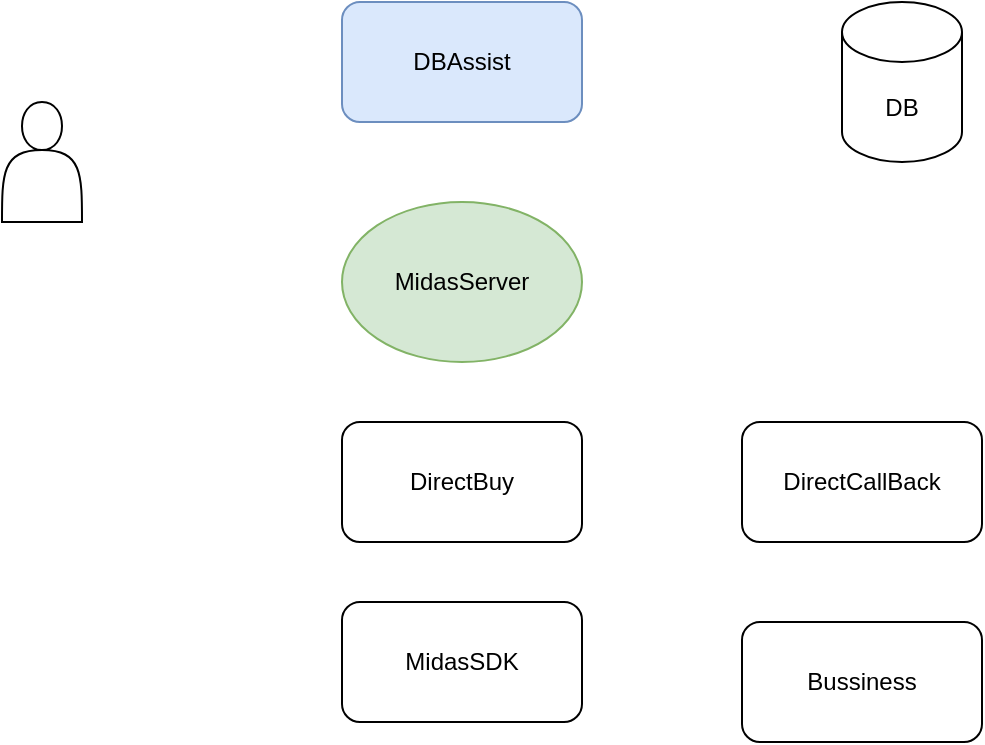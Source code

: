 <mxfile version="16.5.6" type="github"><diagram id="B5nBlv-jxWCVv9ZVLPef" name="Page-1"><mxGraphModel dx="1186" dy="714" grid="1" gridSize="10" guides="1" tooltips="1" connect="1" arrows="1" fold="1" page="1" pageScale="1" pageWidth="827" pageHeight="1169" math="0" shadow="0"><root><mxCell id="0"/><mxCell id="1" parent="0"/><mxCell id="jQZNAHkUNPAF1KKZHofR-3" value="DBAssist" style="rounded=1;whiteSpace=wrap;html=1;fillColor=#dae8fc;strokeColor=#6c8ebf;" parent="1" vertex="1"><mxGeometry x="200" y="10" width="120" height="60" as="geometry"/></mxCell><mxCell id="jQZNAHkUNPAF1KKZHofR-4" value="MidasServer" style="ellipse;whiteSpace=wrap;html=1;fillColor=#d5e8d4;strokeColor=#82b366;" parent="1" vertex="1"><mxGeometry x="200" y="110" width="120" height="80" as="geometry"/></mxCell><mxCell id="jQZNAHkUNPAF1KKZHofR-9" value="DirectBuy" style="rounded=1;whiteSpace=wrap;html=1;" parent="1" vertex="1"><mxGeometry x="200" y="220" width="120" height="60" as="geometry"/></mxCell><mxCell id="jQZNAHkUNPAF1KKZHofR-12" value="DB" style="shape=cylinder3;whiteSpace=wrap;html=1;boundedLbl=1;backgroundOutline=1;size=15;" parent="1" vertex="1"><mxGeometry x="450" y="10" width="60" height="80" as="geometry"/></mxCell><mxCell id="jQZNAHkUNPAF1KKZHofR-13" value="MidasSDK" style="rounded=1;whiteSpace=wrap;html=1;" parent="1" vertex="1"><mxGeometry x="200" y="310" width="120" height="60" as="geometry"/></mxCell><mxCell id="jQZNAHkUNPAF1KKZHofR-14" value="DirectCallBack" style="rounded=1;whiteSpace=wrap;html=1;" parent="1" vertex="1"><mxGeometry x="400" y="220" width="120" height="60" as="geometry"/></mxCell><mxCell id="jQZNAHkUNPAF1KKZHofR-16" value="Bussiness" style="rounded=1;whiteSpace=wrap;html=1;" parent="1" vertex="1"><mxGeometry x="400" y="320" width="120" height="60" as="geometry"/></mxCell><mxCell id="jQZNAHkUNPAF1KKZHofR-17" value="" style="shape=actor;whiteSpace=wrap;html=1;" parent="1" vertex="1"><mxGeometry x="30" y="60" width="40" height="60" as="geometry"/></mxCell></root></mxGraphModel></diagram></mxfile>